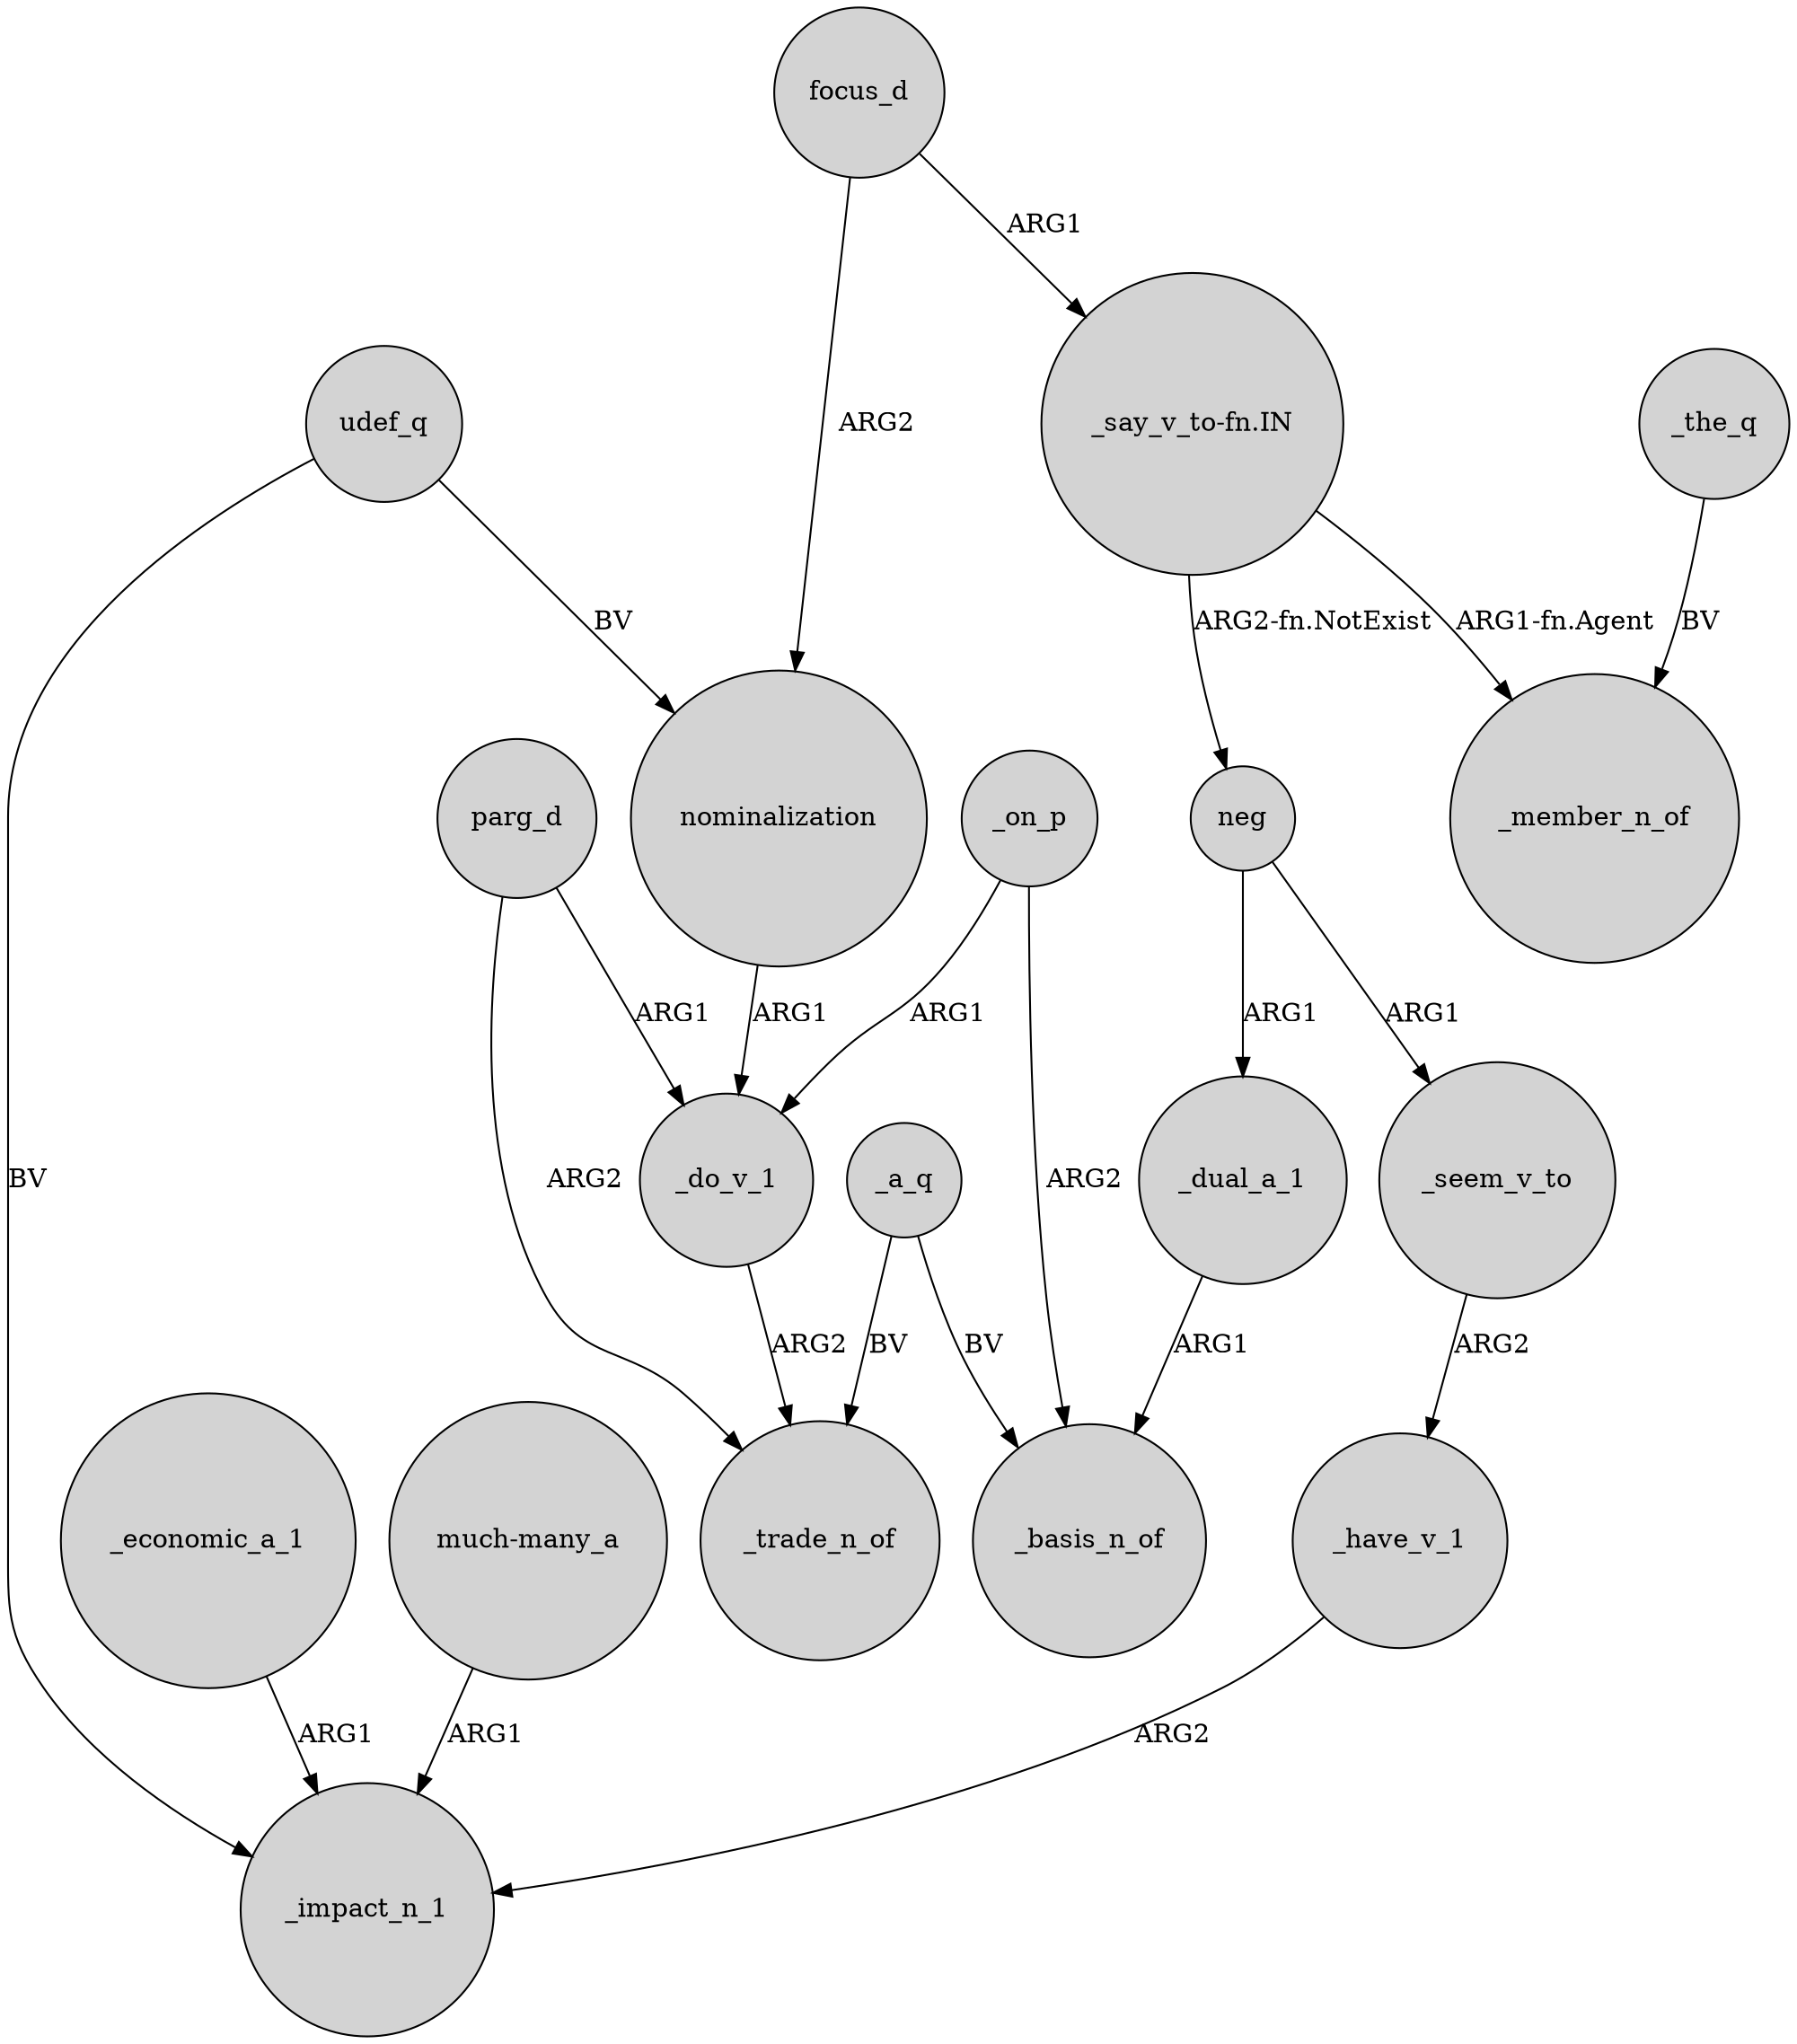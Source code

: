 digraph {
	node [shape=circle style=filled]
	udef_q -> _impact_n_1 [label=BV]
	_dual_a_1 -> _basis_n_of [label=ARG1]
	parg_d -> _do_v_1 [label=ARG1]
	_do_v_1 -> _trade_n_of [label=ARG2]
	_economic_a_1 -> _impact_n_1 [label=ARG1]
	nominalization -> _do_v_1 [label=ARG1]
	_the_q -> _member_n_of [label=BV]
	parg_d -> _trade_n_of [label=ARG2]
	"_say_v_to-fn.IN" -> _member_n_of [label="ARG1-fn.Agent"]
	_a_q -> _trade_n_of [label=BV]
	_a_q -> _basis_n_of [label=BV]
	focus_d -> nominalization [label=ARG2]
	"much-many_a" -> _impact_n_1 [label=ARG1]
	_seem_v_to -> _have_v_1 [label=ARG2]
	_on_p -> _do_v_1 [label=ARG1]
	udef_q -> nominalization [label=BV]
	_have_v_1 -> _impact_n_1 [label=ARG2]
	_on_p -> _basis_n_of [label=ARG2]
	neg -> _seem_v_to [label=ARG1]
	"_say_v_to-fn.IN" -> neg [label="ARG2-fn.NotExist"]
	focus_d -> "_say_v_to-fn.IN" [label=ARG1]
	neg -> _dual_a_1 [label=ARG1]
}
